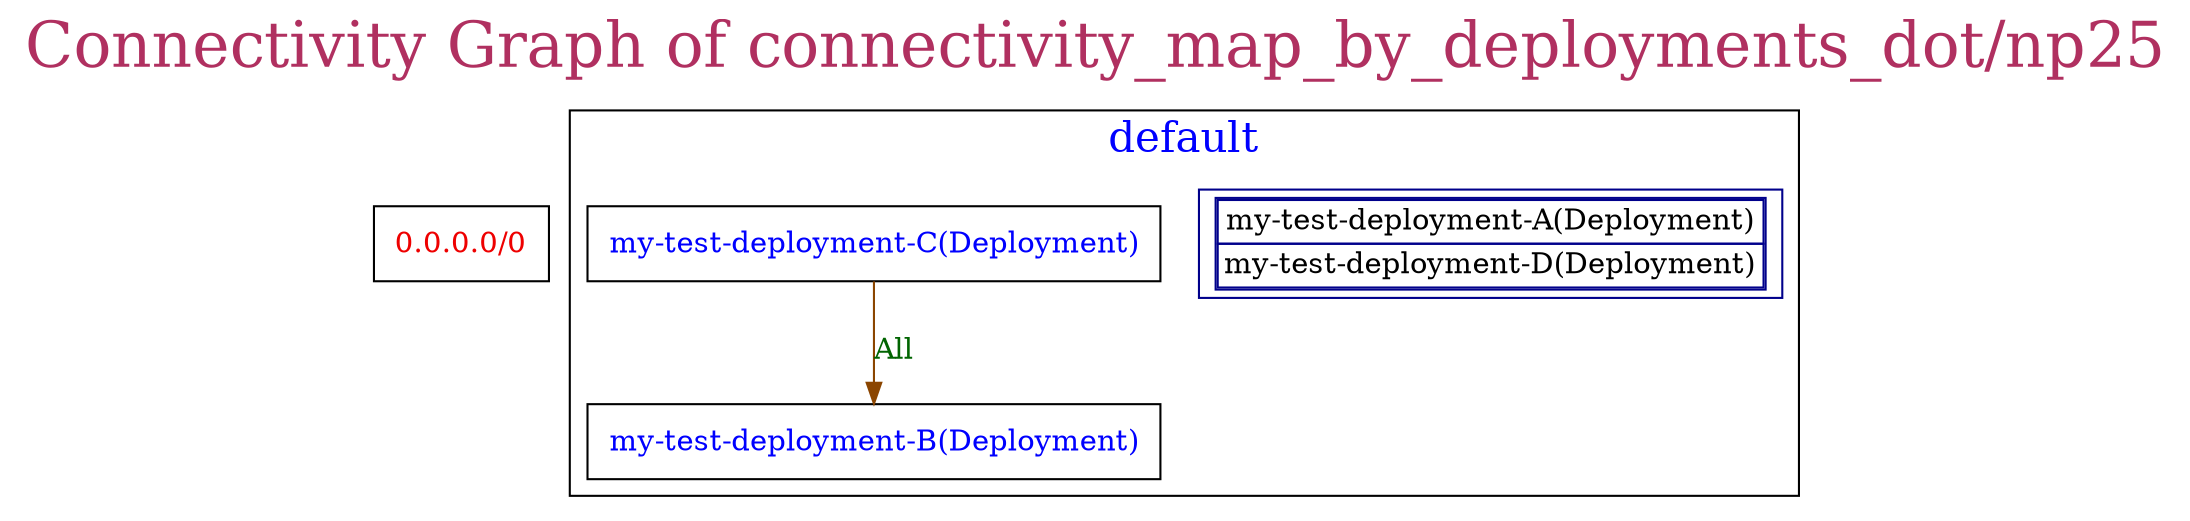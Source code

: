 // The Connectivity Graph of connectivity_map_by_deployments_dot/np25
digraph {
	label="Connectivity Graph of connectivity_map_by_deployments_dot/np25"	labelloc = "t"
	fontsize=30
	fontcolor=maroon
	"0.0.0.0/0" [label=<<table border="0" cellspacing="0"><tr><td>0.0.0.0/0</td></tr></table>> shape=box fontcolor=red2]
subgraph cluster_default_namespace{
	label="default"
	fontsize=20
	fontcolor=blue
	"default/my-test-deployment-A(Deployment)" [label=<<table border="1" cellspacing="0"><tr><td>my-test-deployment-A(Deployment)</td></tr><tr><td>my-test-deployment-D(Deployment)</td></tr></table>> shape=box color=blue4]
	"default/my-test-deployment-B(Deployment)" [label=<<table border="0" cellspacing="0"><tr><td>my-test-deployment-B(Deployment)</td></tr></table>> shape=box fontcolor=blue]
	"default/my-test-deployment-C(Deployment)" [label=<<table border="0" cellspacing="0"><tr><td>my-test-deployment-C(Deployment)</td></tr></table>> shape=box fontcolor=blue]
}
	"default/my-test-deployment-C(Deployment)" -> "default/my-test-deployment-B(Deployment)"[label="All" color=darkorange4 fontcolor=darkgreen dir=both arrowhead=normal arrowtail=none]
}
